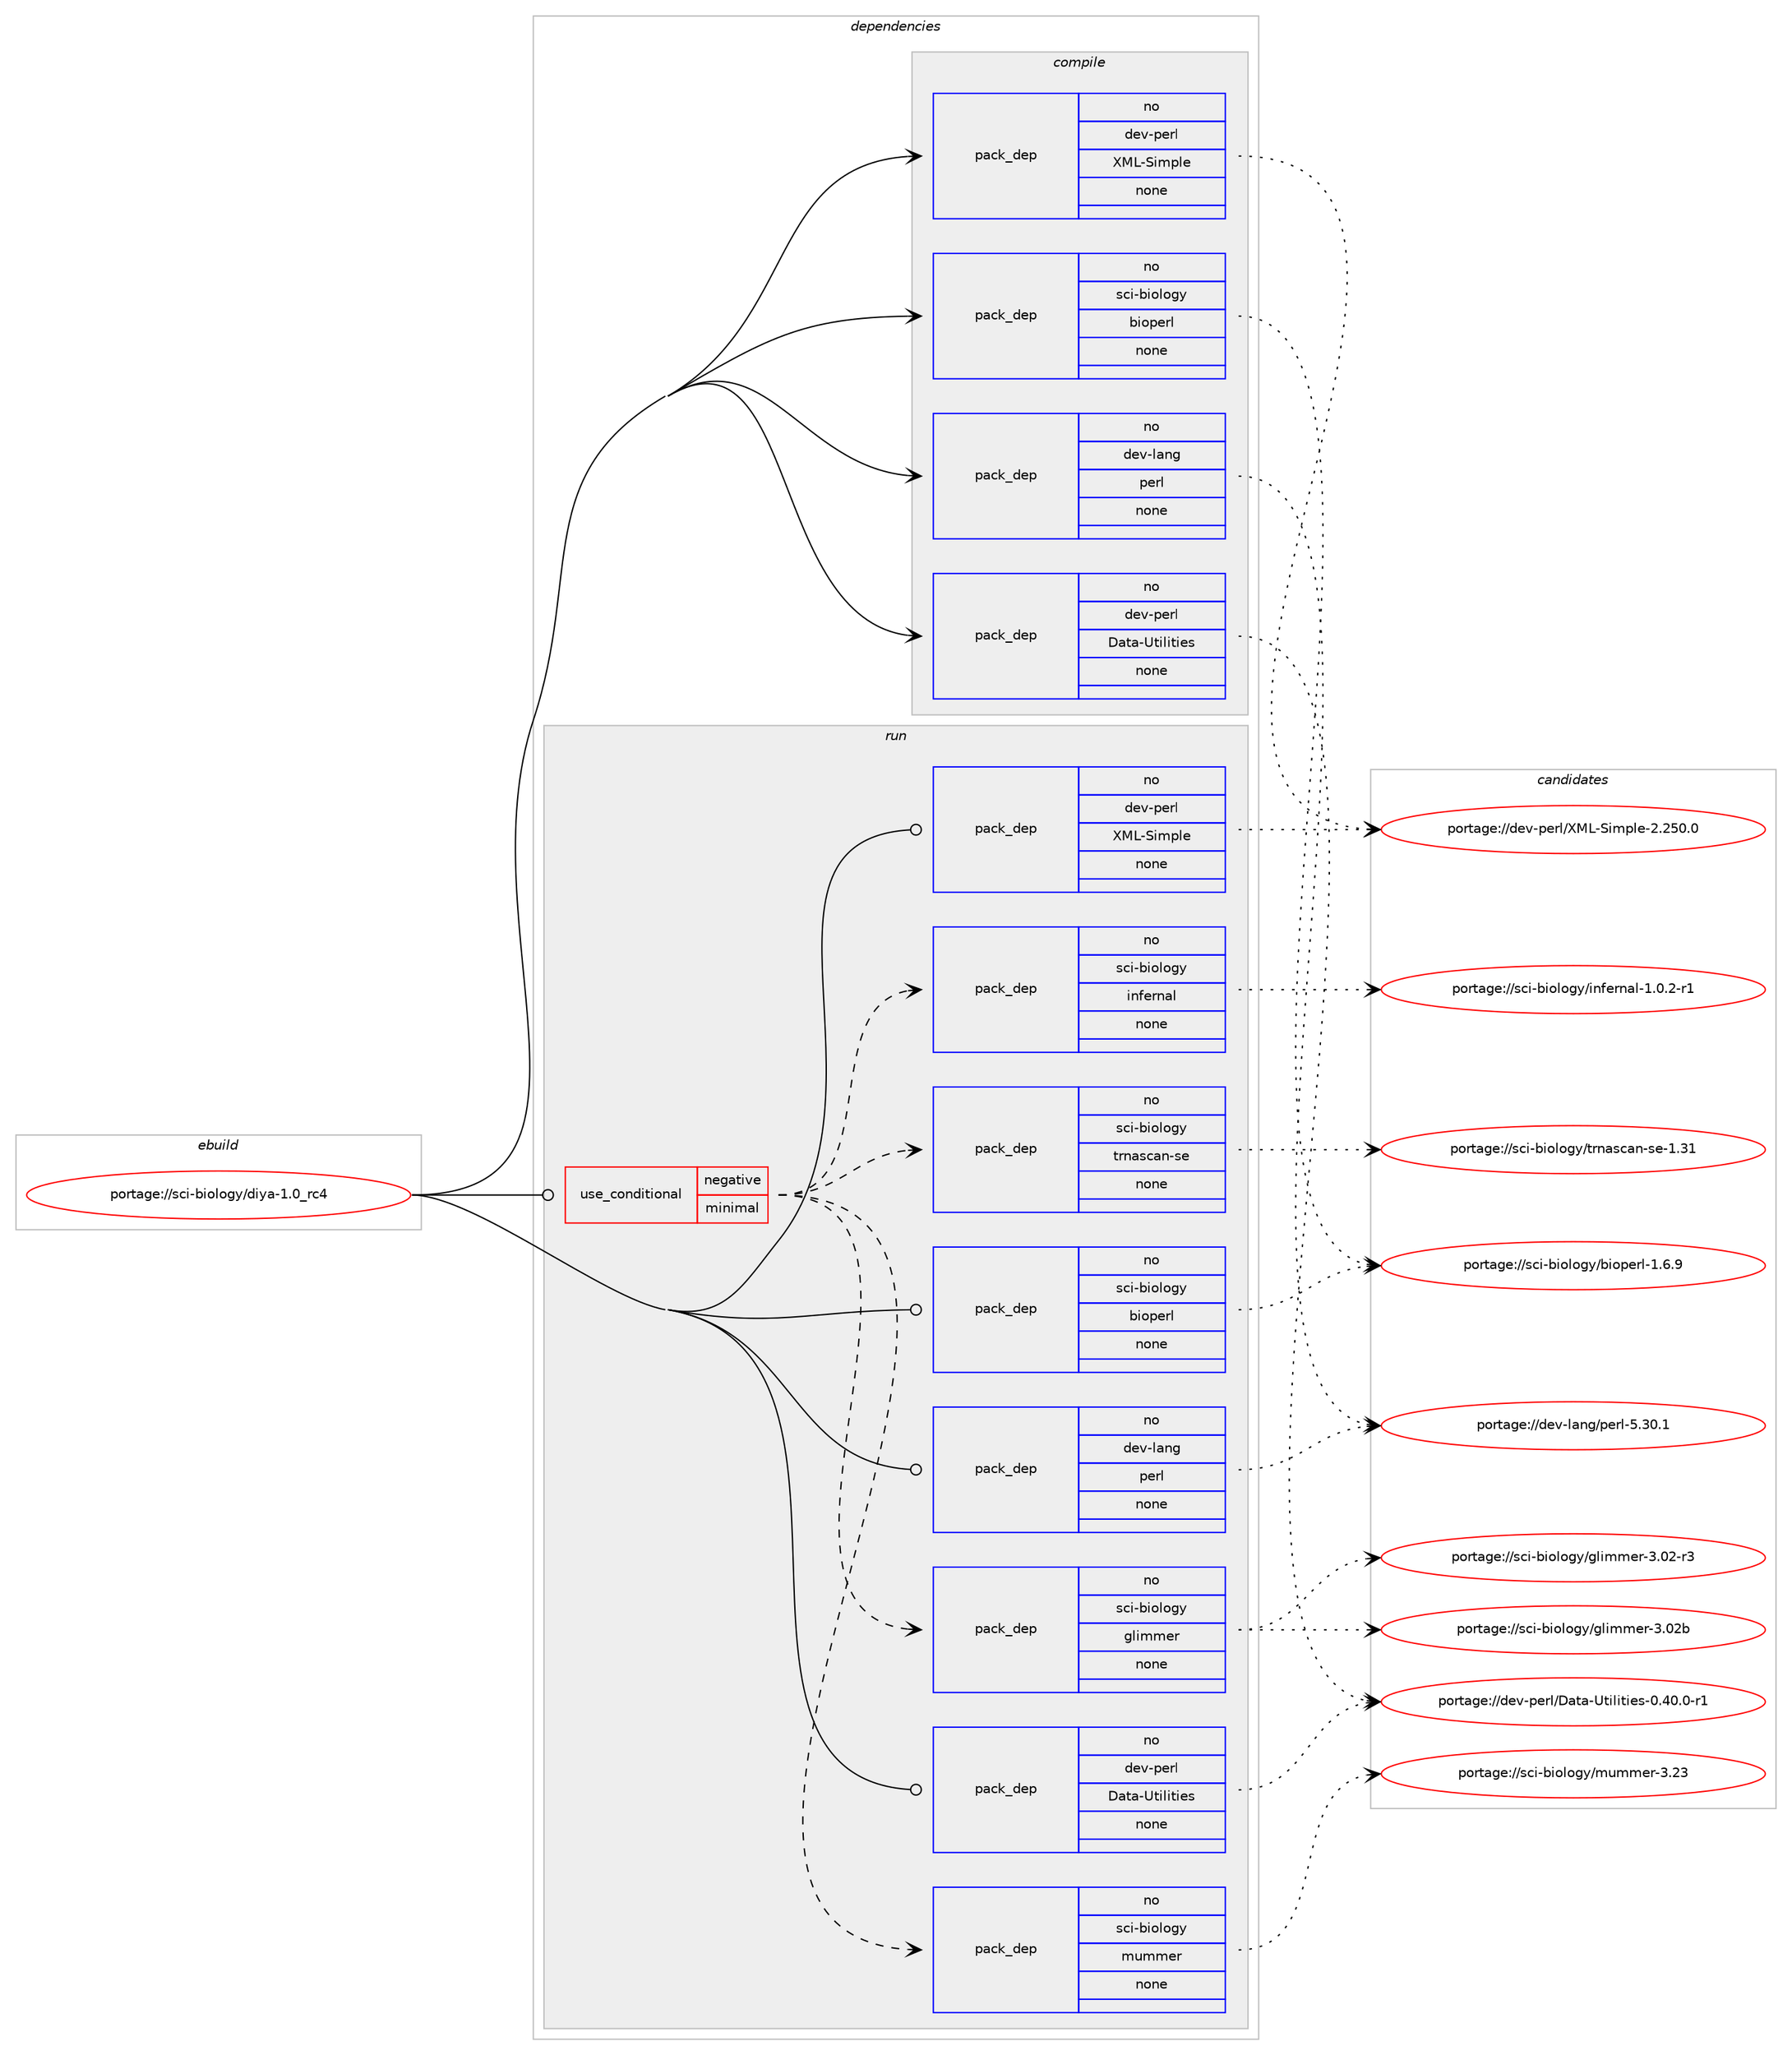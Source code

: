 digraph prolog {

# *************
# Graph options
# *************

newrank=true;
concentrate=true;
compound=true;
graph [rankdir=LR,fontname=Helvetica,fontsize=10,ranksep=1.5];#, ranksep=2.5, nodesep=0.2];
edge  [arrowhead=vee];
node  [fontname=Helvetica,fontsize=10];

# **********
# The ebuild
# **********

subgraph cluster_leftcol {
color=gray;
rank=same;
label=<<i>ebuild</i>>;
id [label="portage://sci-biology/diya-1.0_rc4", color=red, width=4, href="../sci-biology/diya-1.0_rc4.svg"];
}

# ****************
# The dependencies
# ****************

subgraph cluster_midcol {
color=gray;
label=<<i>dependencies</i>>;
subgraph cluster_compile {
fillcolor="#eeeeee";
style=filled;
label=<<i>compile</i>>;
subgraph pack71277 {
dependency90884 [label=<<TABLE BORDER="0" CELLBORDER="1" CELLSPACING="0" CELLPADDING="4" WIDTH="220"><TR><TD ROWSPAN="6" CELLPADDING="30">pack_dep</TD></TR><TR><TD WIDTH="110">no</TD></TR><TR><TD>dev-lang</TD></TR><TR><TD>perl</TD></TR><TR><TD>none</TD></TR><TR><TD></TD></TR></TABLE>>, shape=none, color=blue];
}
id:e -> dependency90884:w [weight=20,style="solid",arrowhead="vee"];
subgraph pack71278 {
dependency90885 [label=<<TABLE BORDER="0" CELLBORDER="1" CELLSPACING="0" CELLPADDING="4" WIDTH="220"><TR><TD ROWSPAN="6" CELLPADDING="30">pack_dep</TD></TR><TR><TD WIDTH="110">no</TD></TR><TR><TD>dev-perl</TD></TR><TR><TD>Data-Utilities</TD></TR><TR><TD>none</TD></TR><TR><TD></TD></TR></TABLE>>, shape=none, color=blue];
}
id:e -> dependency90885:w [weight=20,style="solid",arrowhead="vee"];
subgraph pack71279 {
dependency90886 [label=<<TABLE BORDER="0" CELLBORDER="1" CELLSPACING="0" CELLPADDING="4" WIDTH="220"><TR><TD ROWSPAN="6" CELLPADDING="30">pack_dep</TD></TR><TR><TD WIDTH="110">no</TD></TR><TR><TD>dev-perl</TD></TR><TR><TD>XML-Simple</TD></TR><TR><TD>none</TD></TR><TR><TD></TD></TR></TABLE>>, shape=none, color=blue];
}
id:e -> dependency90886:w [weight=20,style="solid",arrowhead="vee"];
subgraph pack71280 {
dependency90887 [label=<<TABLE BORDER="0" CELLBORDER="1" CELLSPACING="0" CELLPADDING="4" WIDTH="220"><TR><TD ROWSPAN="6" CELLPADDING="30">pack_dep</TD></TR><TR><TD WIDTH="110">no</TD></TR><TR><TD>sci-biology</TD></TR><TR><TD>bioperl</TD></TR><TR><TD>none</TD></TR><TR><TD></TD></TR></TABLE>>, shape=none, color=blue];
}
id:e -> dependency90887:w [weight=20,style="solid",arrowhead="vee"];
}
subgraph cluster_compileandrun {
fillcolor="#eeeeee";
style=filled;
label=<<i>compile and run</i>>;
}
subgraph cluster_run {
fillcolor="#eeeeee";
style=filled;
label=<<i>run</i>>;
subgraph cond17942 {
dependency90888 [label=<<TABLE BORDER="0" CELLBORDER="1" CELLSPACING="0" CELLPADDING="4"><TR><TD ROWSPAN="3" CELLPADDING="10">use_conditional</TD></TR><TR><TD>negative</TD></TR><TR><TD>minimal</TD></TR></TABLE>>, shape=none, color=red];
subgraph pack71281 {
dependency90889 [label=<<TABLE BORDER="0" CELLBORDER="1" CELLSPACING="0" CELLPADDING="4" WIDTH="220"><TR><TD ROWSPAN="6" CELLPADDING="30">pack_dep</TD></TR><TR><TD WIDTH="110">no</TD></TR><TR><TD>sci-biology</TD></TR><TR><TD>mummer</TD></TR><TR><TD>none</TD></TR><TR><TD></TD></TR></TABLE>>, shape=none, color=blue];
}
dependency90888:e -> dependency90889:w [weight=20,style="dashed",arrowhead="vee"];
subgraph pack71282 {
dependency90890 [label=<<TABLE BORDER="0" CELLBORDER="1" CELLSPACING="0" CELLPADDING="4" WIDTH="220"><TR><TD ROWSPAN="6" CELLPADDING="30">pack_dep</TD></TR><TR><TD WIDTH="110">no</TD></TR><TR><TD>sci-biology</TD></TR><TR><TD>glimmer</TD></TR><TR><TD>none</TD></TR><TR><TD></TD></TR></TABLE>>, shape=none, color=blue];
}
dependency90888:e -> dependency90890:w [weight=20,style="dashed",arrowhead="vee"];
subgraph pack71283 {
dependency90891 [label=<<TABLE BORDER="0" CELLBORDER="1" CELLSPACING="0" CELLPADDING="4" WIDTH="220"><TR><TD ROWSPAN="6" CELLPADDING="30">pack_dep</TD></TR><TR><TD WIDTH="110">no</TD></TR><TR><TD>sci-biology</TD></TR><TR><TD>trnascan-se</TD></TR><TR><TD>none</TD></TR><TR><TD></TD></TR></TABLE>>, shape=none, color=blue];
}
dependency90888:e -> dependency90891:w [weight=20,style="dashed",arrowhead="vee"];
subgraph pack71284 {
dependency90892 [label=<<TABLE BORDER="0" CELLBORDER="1" CELLSPACING="0" CELLPADDING="4" WIDTH="220"><TR><TD ROWSPAN="6" CELLPADDING="30">pack_dep</TD></TR><TR><TD WIDTH="110">no</TD></TR><TR><TD>sci-biology</TD></TR><TR><TD>infernal</TD></TR><TR><TD>none</TD></TR><TR><TD></TD></TR></TABLE>>, shape=none, color=blue];
}
dependency90888:e -> dependency90892:w [weight=20,style="dashed",arrowhead="vee"];
}
id:e -> dependency90888:w [weight=20,style="solid",arrowhead="odot"];
subgraph pack71285 {
dependency90893 [label=<<TABLE BORDER="0" CELLBORDER="1" CELLSPACING="0" CELLPADDING="4" WIDTH="220"><TR><TD ROWSPAN="6" CELLPADDING="30">pack_dep</TD></TR><TR><TD WIDTH="110">no</TD></TR><TR><TD>dev-lang</TD></TR><TR><TD>perl</TD></TR><TR><TD>none</TD></TR><TR><TD></TD></TR></TABLE>>, shape=none, color=blue];
}
id:e -> dependency90893:w [weight=20,style="solid",arrowhead="odot"];
subgraph pack71286 {
dependency90894 [label=<<TABLE BORDER="0" CELLBORDER="1" CELLSPACING="0" CELLPADDING="4" WIDTH="220"><TR><TD ROWSPAN="6" CELLPADDING="30">pack_dep</TD></TR><TR><TD WIDTH="110">no</TD></TR><TR><TD>dev-perl</TD></TR><TR><TD>Data-Utilities</TD></TR><TR><TD>none</TD></TR><TR><TD></TD></TR></TABLE>>, shape=none, color=blue];
}
id:e -> dependency90894:w [weight=20,style="solid",arrowhead="odot"];
subgraph pack71287 {
dependency90895 [label=<<TABLE BORDER="0" CELLBORDER="1" CELLSPACING="0" CELLPADDING="4" WIDTH="220"><TR><TD ROWSPAN="6" CELLPADDING="30">pack_dep</TD></TR><TR><TD WIDTH="110">no</TD></TR><TR><TD>dev-perl</TD></TR><TR><TD>XML-Simple</TD></TR><TR><TD>none</TD></TR><TR><TD></TD></TR></TABLE>>, shape=none, color=blue];
}
id:e -> dependency90895:w [weight=20,style="solid",arrowhead="odot"];
subgraph pack71288 {
dependency90896 [label=<<TABLE BORDER="0" CELLBORDER="1" CELLSPACING="0" CELLPADDING="4" WIDTH="220"><TR><TD ROWSPAN="6" CELLPADDING="30">pack_dep</TD></TR><TR><TD WIDTH="110">no</TD></TR><TR><TD>sci-biology</TD></TR><TR><TD>bioperl</TD></TR><TR><TD>none</TD></TR><TR><TD></TD></TR></TABLE>>, shape=none, color=blue];
}
id:e -> dependency90896:w [weight=20,style="solid",arrowhead="odot"];
}
}

# **************
# The candidates
# **************

subgraph cluster_choices {
rank=same;
color=gray;
label=<<i>candidates</i>>;

subgraph choice71277 {
color=black;
nodesep=1;
choice10010111845108971101034711210111410845534651484649 [label="portage://dev-lang/perl-5.30.1", color=red, width=4,href="../dev-lang/perl-5.30.1.svg"];
dependency90884:e -> choice10010111845108971101034711210111410845534651484649:w [style=dotted,weight="100"];
}
subgraph choice71278 {
color=black;
nodesep=1;
choice10010111845112101114108476897116974585116105108105116105101115454846524846484511449 [label="portage://dev-perl/Data-Utilities-0.40.0-r1", color=red, width=4,href="../dev-perl/Data-Utilities-0.40.0-r1.svg"];
dependency90885:e -> choice10010111845112101114108476897116974585116105108105116105101115454846524846484511449:w [style=dotted,weight="100"];
}
subgraph choice71279 {
color=black;
nodesep=1;
choice100101118451121011141084788777645831051091121081014550465053484648 [label="portage://dev-perl/XML-Simple-2.250.0", color=red, width=4,href="../dev-perl/XML-Simple-2.250.0.svg"];
dependency90886:e -> choice100101118451121011141084788777645831051091121081014550465053484648:w [style=dotted,weight="100"];
}
subgraph choice71280 {
color=black;
nodesep=1;
choice1159910545981051111081111031214798105111112101114108454946544657 [label="portage://sci-biology/bioperl-1.6.9", color=red, width=4,href="../sci-biology/bioperl-1.6.9.svg"];
dependency90887:e -> choice1159910545981051111081111031214798105111112101114108454946544657:w [style=dotted,weight="100"];
}
subgraph choice71281 {
color=black;
nodesep=1;
choice115991054598105111108111103121471091171091091011144551465051 [label="portage://sci-biology/mummer-3.23", color=red, width=4,href="../sci-biology/mummer-3.23.svg"];
dependency90889:e -> choice115991054598105111108111103121471091171091091011144551465051:w [style=dotted,weight="100"];
}
subgraph choice71282 {
color=black;
nodesep=1;
choice11599105459810511110811110312147103108105109109101114455146485098 [label="portage://sci-biology/glimmer-3.02b", color=red, width=4,href="../sci-biology/glimmer-3.02b.svg"];
choice1159910545981051111081111031214710310810510910910111445514648504511451 [label="portage://sci-biology/glimmer-3.02-r3", color=red, width=4,href="../sci-biology/glimmer-3.02-r3.svg"];
dependency90890:e -> choice11599105459810511110811110312147103108105109109101114455146485098:w [style=dotted,weight="100"];
dependency90890:e -> choice1159910545981051111081111031214710310810510910910111445514648504511451:w [style=dotted,weight="100"];
}
subgraph choice71283 {
color=black;
nodesep=1;
choice11599105459810511110811110312147116114110971159997110451151014549465149 [label="portage://sci-biology/trnascan-se-1.31", color=red, width=4,href="../sci-biology/trnascan-se-1.31.svg"];
dependency90891:e -> choice11599105459810511110811110312147116114110971159997110451151014549465149:w [style=dotted,weight="100"];
}
subgraph choice71284 {
color=black;
nodesep=1;
choice11599105459810511110811110312147105110102101114110971084549464846504511449 [label="portage://sci-biology/infernal-1.0.2-r1", color=red, width=4,href="../sci-biology/infernal-1.0.2-r1.svg"];
dependency90892:e -> choice11599105459810511110811110312147105110102101114110971084549464846504511449:w [style=dotted,weight="100"];
}
subgraph choice71285 {
color=black;
nodesep=1;
choice10010111845108971101034711210111410845534651484649 [label="portage://dev-lang/perl-5.30.1", color=red, width=4,href="../dev-lang/perl-5.30.1.svg"];
dependency90893:e -> choice10010111845108971101034711210111410845534651484649:w [style=dotted,weight="100"];
}
subgraph choice71286 {
color=black;
nodesep=1;
choice10010111845112101114108476897116974585116105108105116105101115454846524846484511449 [label="portage://dev-perl/Data-Utilities-0.40.0-r1", color=red, width=4,href="../dev-perl/Data-Utilities-0.40.0-r1.svg"];
dependency90894:e -> choice10010111845112101114108476897116974585116105108105116105101115454846524846484511449:w [style=dotted,weight="100"];
}
subgraph choice71287 {
color=black;
nodesep=1;
choice100101118451121011141084788777645831051091121081014550465053484648 [label="portage://dev-perl/XML-Simple-2.250.0", color=red, width=4,href="../dev-perl/XML-Simple-2.250.0.svg"];
dependency90895:e -> choice100101118451121011141084788777645831051091121081014550465053484648:w [style=dotted,weight="100"];
}
subgraph choice71288 {
color=black;
nodesep=1;
choice1159910545981051111081111031214798105111112101114108454946544657 [label="portage://sci-biology/bioperl-1.6.9", color=red, width=4,href="../sci-biology/bioperl-1.6.9.svg"];
dependency90896:e -> choice1159910545981051111081111031214798105111112101114108454946544657:w [style=dotted,weight="100"];
}
}

}
